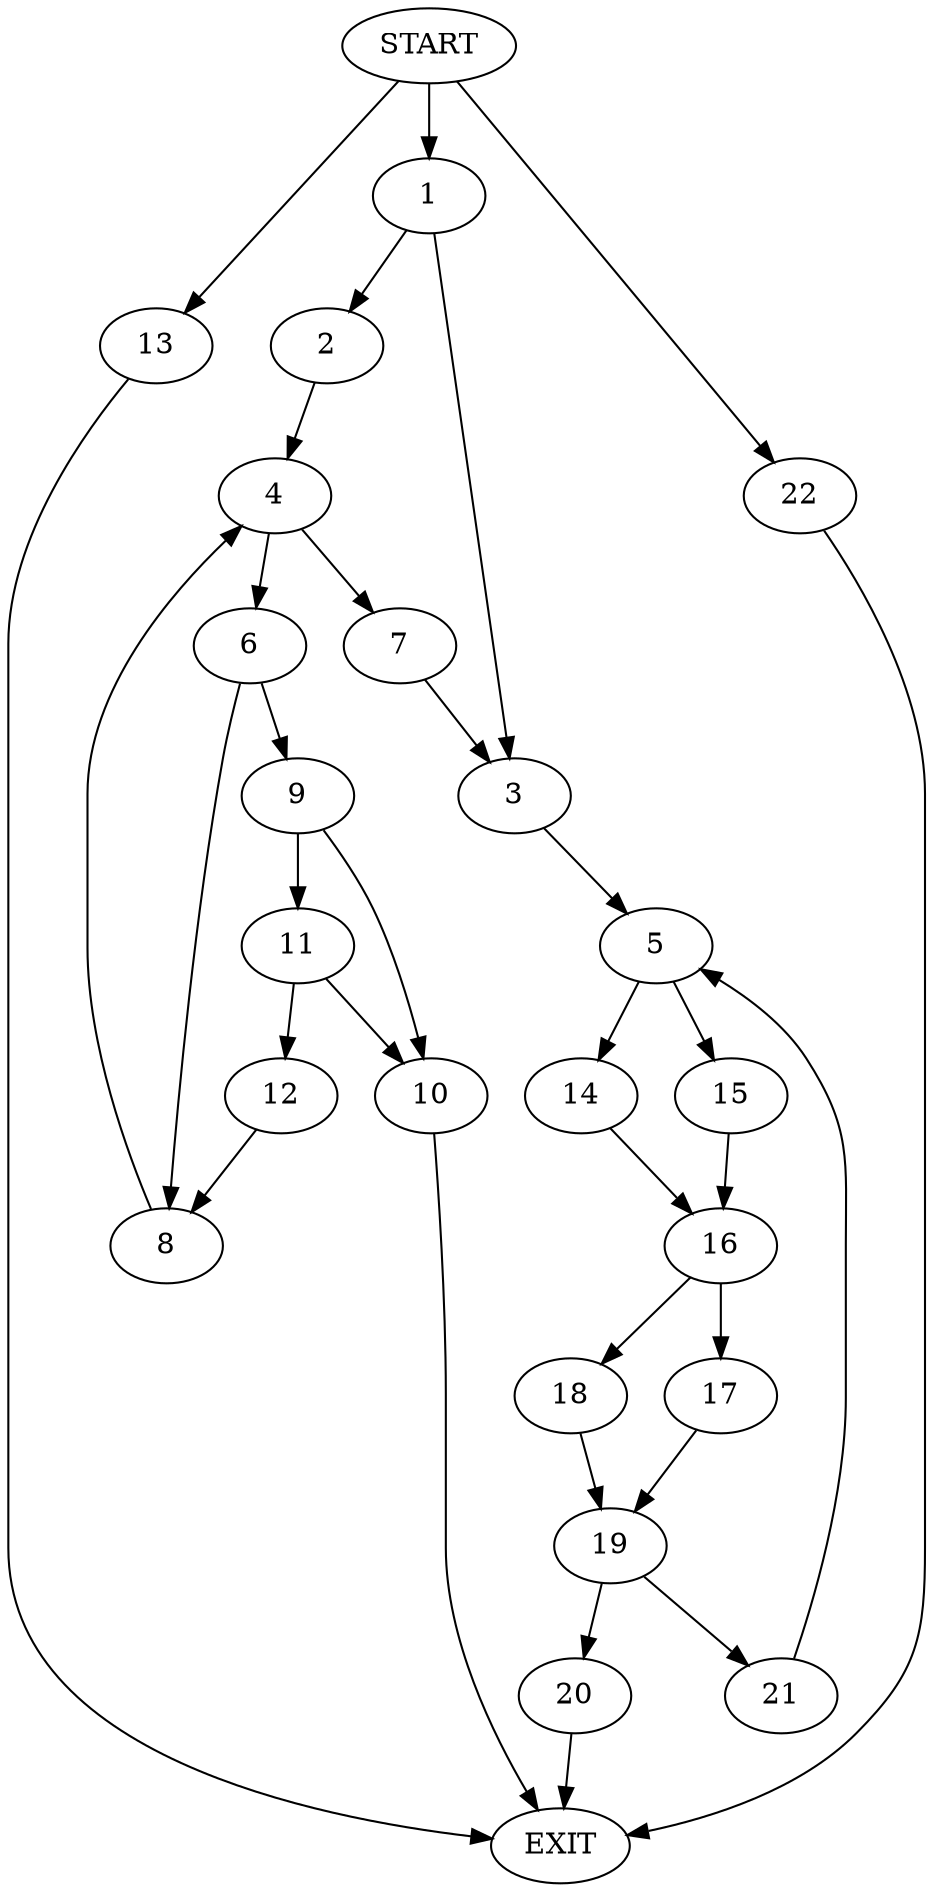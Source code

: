 digraph {
0 [label="START"]
23 [label="EXIT"]
0 -> 1
1 -> 2
1 -> 3
2 -> 4
3 -> 5
4 -> 6
4 -> 7
6 -> 8
6 -> 9
7 -> 3
8 -> 4
9 -> 10
9 -> 11
11 -> 10
11 -> 12
10 -> 23
12 -> 8
0 -> 13
13 -> 23
5 -> 14
5 -> 15
14 -> 16
15 -> 16
16 -> 17
16 -> 18
18 -> 19
17 -> 19
19 -> 20
19 -> 21
21 -> 5
20 -> 23
0 -> 22
22 -> 23
}
